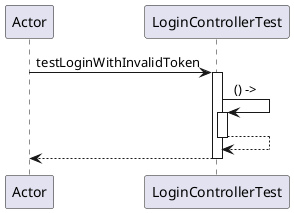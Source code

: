 @startuml
participant Actor
Actor -> LoginControllerTest : testLoginWithInvalidToken
activate LoginControllerTest
LoginControllerTest -> LoginControllerTest : () ->
activate LoginControllerTest
LoginControllerTest --> LoginControllerTest
deactivate LoginControllerTest
return
@enduml